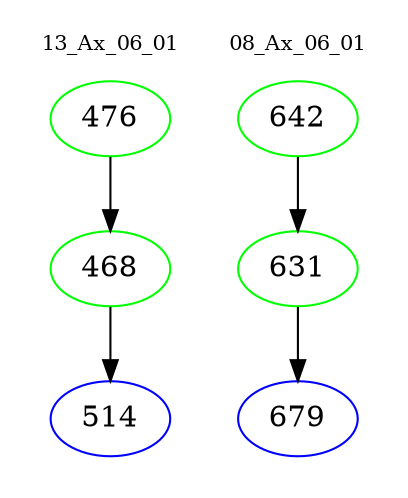 digraph{
subgraph cluster_0 {
color = white
label = "13_Ax_06_01";
fontsize=10;
T0_476 [label="476", color="green"]
T0_476 -> T0_468 [color="black"]
T0_468 [label="468", color="green"]
T0_468 -> T0_514 [color="black"]
T0_514 [label="514", color="blue"]
}
subgraph cluster_1 {
color = white
label = "08_Ax_06_01";
fontsize=10;
T1_642 [label="642", color="green"]
T1_642 -> T1_631 [color="black"]
T1_631 [label="631", color="green"]
T1_631 -> T1_679 [color="black"]
T1_679 [label="679", color="blue"]
}
}
